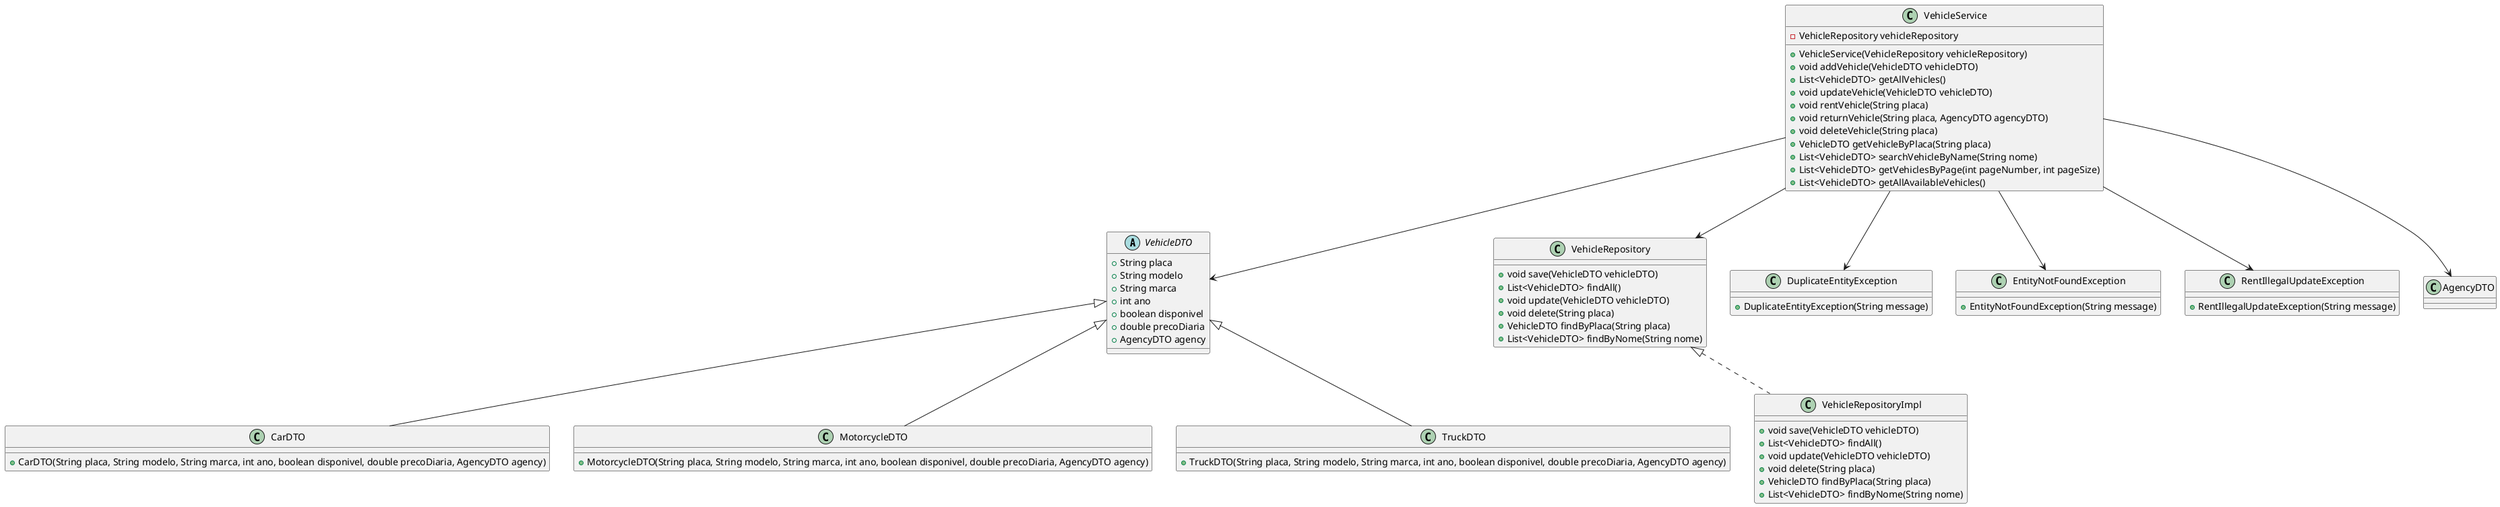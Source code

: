 @startuml

abstract class VehicleDTO {
    +String placa
    +String modelo
    +String marca
    +int ano
    +boolean disponivel
    +double precoDiaria
    +AgencyDTO agency
}

class CarDTO {
    +CarDTO(String placa, String modelo, String marca, int ano, boolean disponivel, double precoDiaria, AgencyDTO agency)
}

class MotorcycleDTO {
    +MotorcycleDTO(String placa, String modelo, String marca, int ano, boolean disponivel, double precoDiaria, AgencyDTO agency)
}

class TruckDTO {
    +TruckDTO(String placa, String modelo, String marca, int ano, boolean disponivel, double precoDiaria, AgencyDTO agency)
}

class VehicleRepository {
    +void save(VehicleDTO vehicleDTO)
    +List<VehicleDTO> findAll()
    +void update(VehicleDTO vehicleDTO)
    +void delete(String placa)
    +VehicleDTO findByPlaca(String placa)
    +List<VehicleDTO> findByNome(String nome)
}

class VehicleRepositoryImpl {
    +void save(VehicleDTO vehicleDTO)
    +List<VehicleDTO> findAll()
    +void update(VehicleDTO vehicleDTO)
    +void delete(String placa)
    +VehicleDTO findByPlaca(String placa)
    +List<VehicleDTO> findByNome(String nome)
}

class VehicleService {
    -VehicleRepository vehicleRepository
    +VehicleService(VehicleRepository vehicleRepository)
    +void addVehicle(VehicleDTO vehicleDTO)
    +List<VehicleDTO> getAllVehicles()
    +void updateVehicle(VehicleDTO vehicleDTO)
    +void rentVehicle(String placa)
    +void returnVehicle(String placa, AgencyDTO agencyDTO)
    +void deleteVehicle(String placa)
    +VehicleDTO getVehicleByPlaca(String placa)
    +List<VehicleDTO> searchVehicleByName(String nome)
    +List<VehicleDTO> getVehiclesByPage(int pageNumber, int pageSize)
    +List<VehicleDTO> getAllAvailableVehicles()
}

class DuplicateEntityException {
    +DuplicateEntityException(String message)
}

class EntityNotFoundException {
    +EntityNotFoundException(String message)
}

class RentIllegalUpdateException {
    +RentIllegalUpdateException(String message)
}

VehicleDTO <|-- CarDTO
VehicleDTO <|-- MotorcycleDTO
VehicleDTO <|-- TruckDTO
VehicleService --> VehicleRepository
VehicleService --> VehicleDTO
VehicleService --> AgencyDTO
VehicleService --> DuplicateEntityException
VehicleService --> EntityNotFoundException
VehicleService --> RentIllegalUpdateException
VehicleRepository <|.. VehicleRepositoryImpl
@enduml
